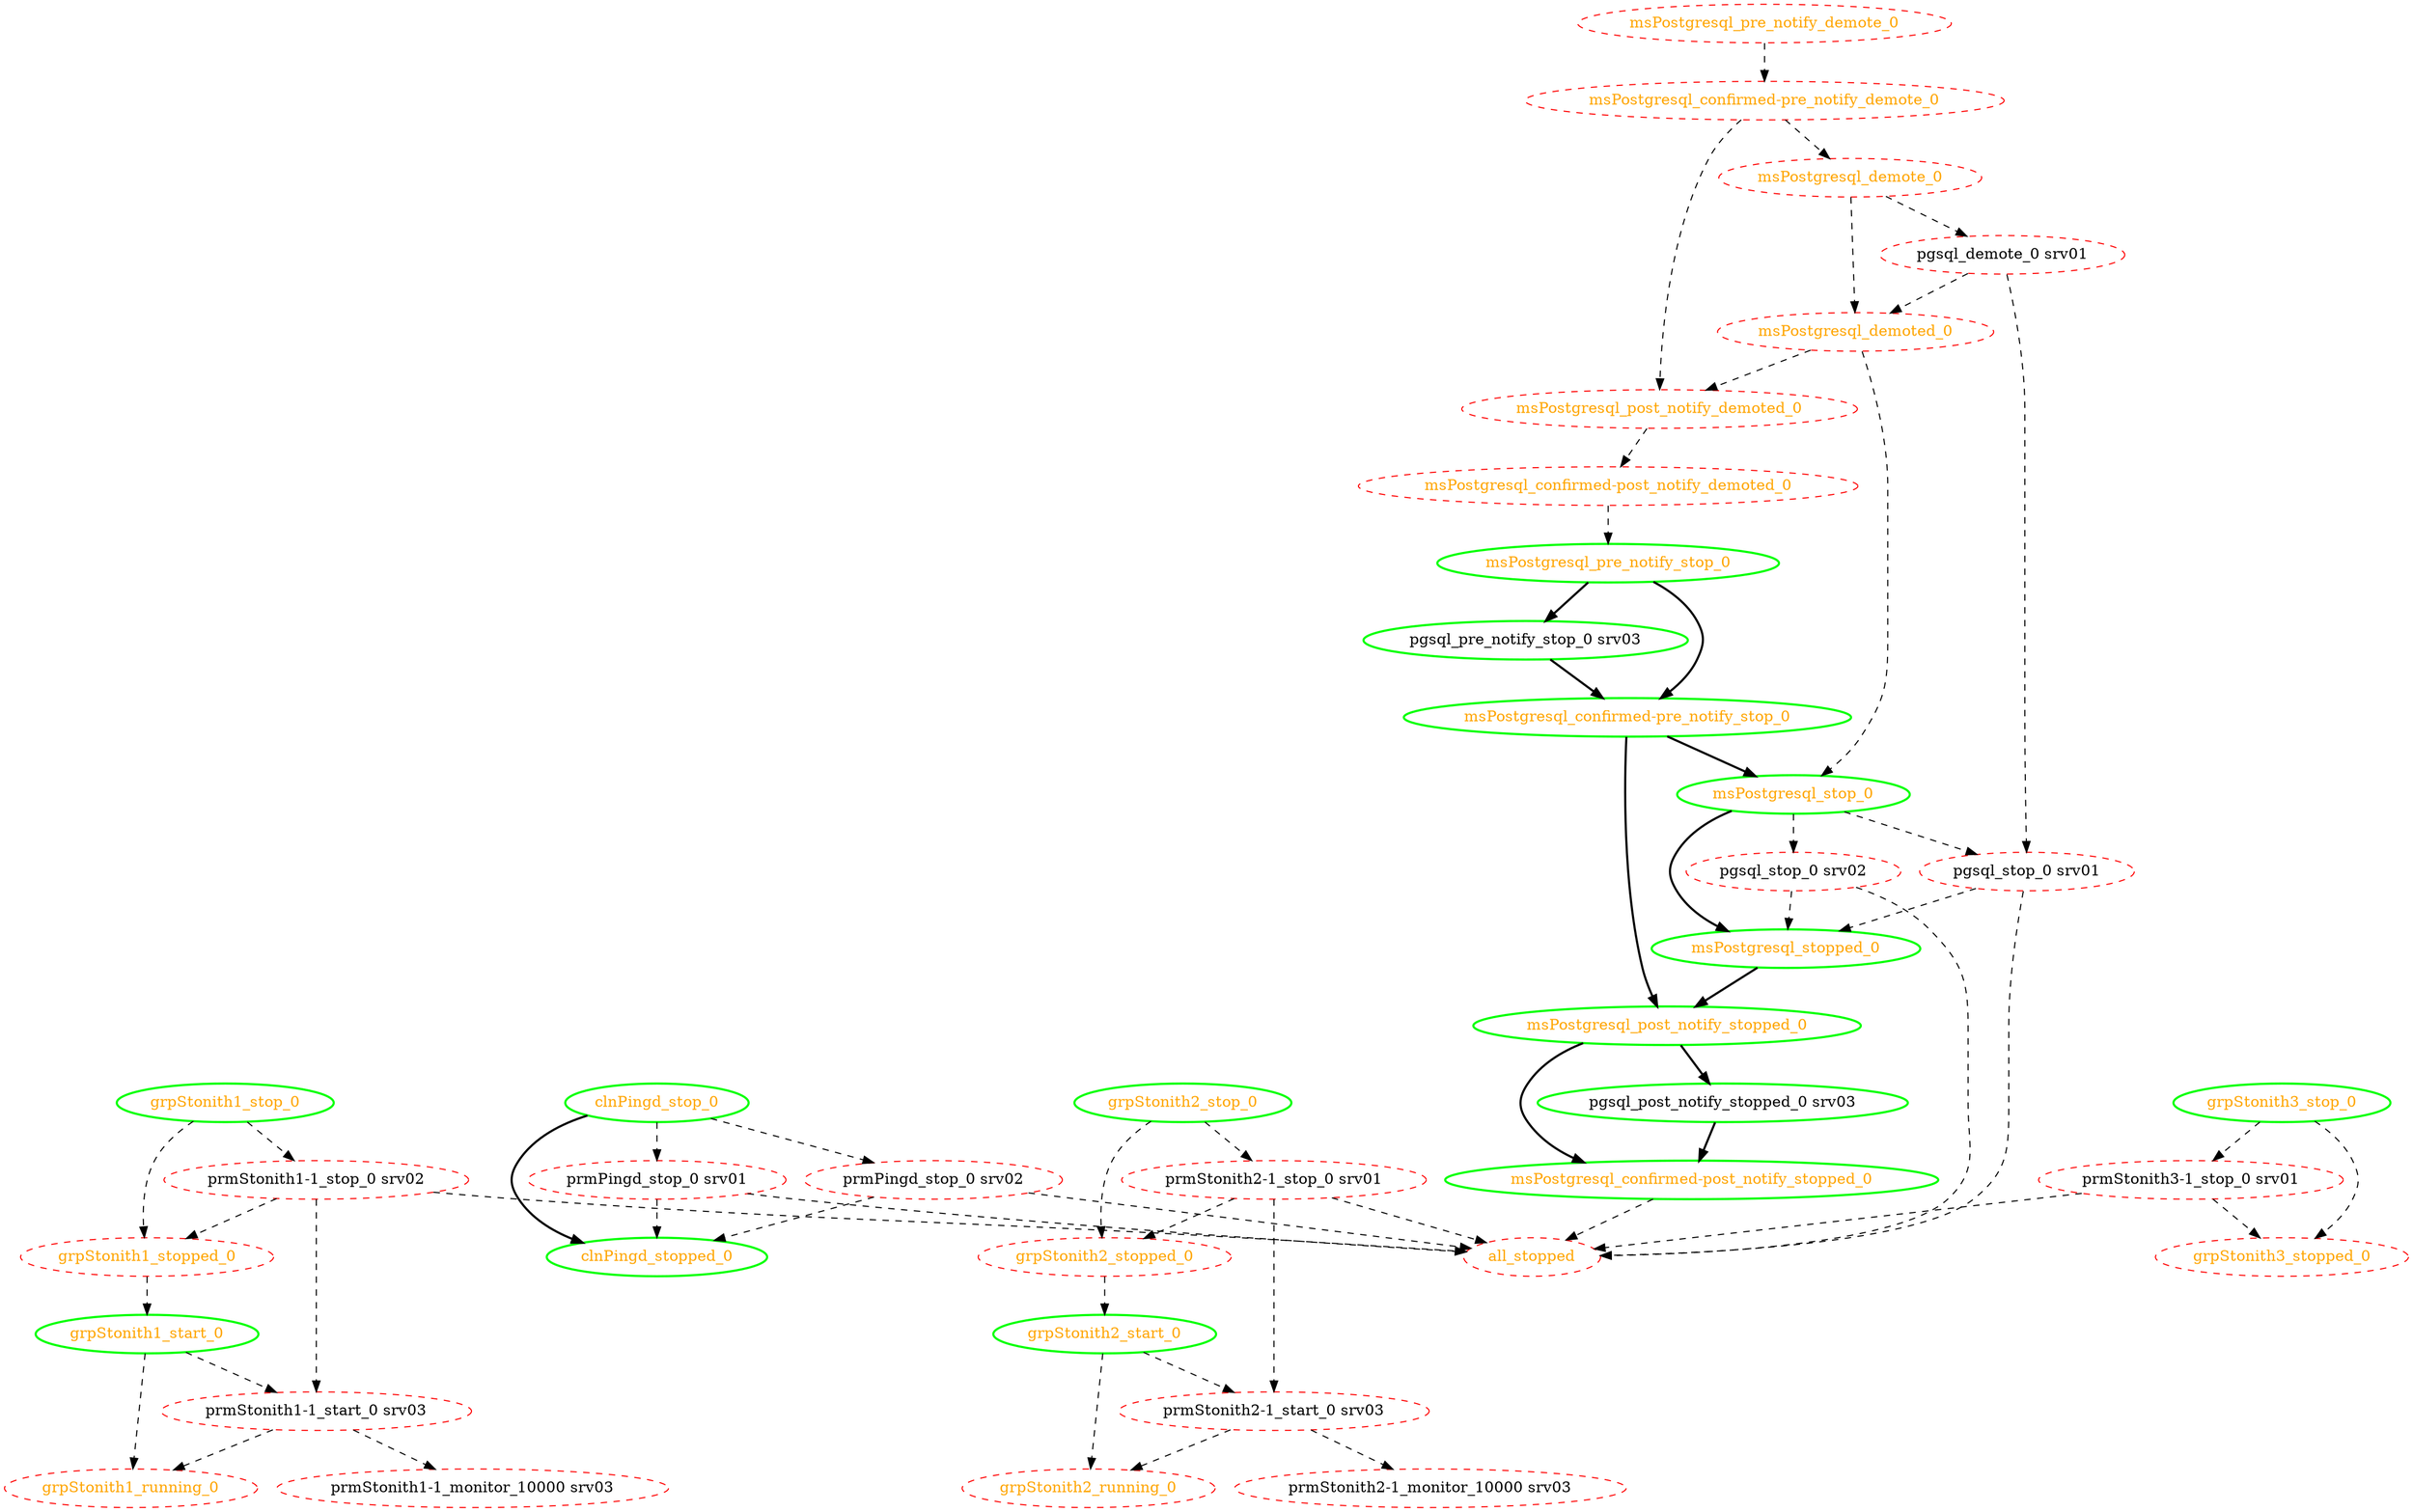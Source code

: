 digraph "g" {
"all_stopped" [ style=dashed color="red" fontcolor="orange"]
"clnPingd_stop_0" -> "clnPingd_stopped_0" [ style = bold]
"clnPingd_stop_0" -> "prmPingd_stop_0 srv01" [ style = dashed]
"clnPingd_stop_0" -> "prmPingd_stop_0 srv02" [ style = dashed]
"clnPingd_stop_0" [ style=bold color="green" fontcolor="orange"]
"clnPingd_stopped_0" [ style=bold color="green" fontcolor="orange"]
"grpStonith1_running_0" [ style=dashed color="red" fontcolor="orange"]
"grpStonith1_start_0" -> "grpStonith1_running_0" [ style = dashed]
"grpStonith1_start_0" -> "prmStonith1-1_start_0 srv03" [ style = dashed]
"grpStonith1_start_0" [ style=bold color="green" fontcolor="orange"]
"grpStonith1_stop_0" -> "grpStonith1_stopped_0" [ style = dashed]
"grpStonith1_stop_0" -> "prmStonith1-1_stop_0 srv02" [ style = dashed]
"grpStonith1_stop_0" [ style=bold color="green" fontcolor="orange"]
"grpStonith1_stopped_0" -> "grpStonith1_start_0" [ style = dashed]
"grpStonith1_stopped_0" [ style=dashed color="red" fontcolor="orange"]
"grpStonith2_running_0" [ style=dashed color="red" fontcolor="orange"]
"grpStonith2_start_0" -> "grpStonith2_running_0" [ style = dashed]
"grpStonith2_start_0" -> "prmStonith2-1_start_0 srv03" [ style = dashed]
"grpStonith2_start_0" [ style=bold color="green" fontcolor="orange"]
"grpStonith2_stop_0" -> "grpStonith2_stopped_0" [ style = dashed]
"grpStonith2_stop_0" -> "prmStonith2-1_stop_0 srv01" [ style = dashed]
"grpStonith2_stop_0" [ style=bold color="green" fontcolor="orange"]
"grpStonith2_stopped_0" -> "grpStonith2_start_0" [ style = dashed]
"grpStonith2_stopped_0" [ style=dashed color="red" fontcolor="orange"]
"grpStonith3_stop_0" -> "grpStonith3_stopped_0" [ style = dashed]
"grpStonith3_stop_0" -> "prmStonith3-1_stop_0 srv01" [ style = dashed]
"grpStonith3_stop_0" [ style=bold color="green" fontcolor="orange"]
"grpStonith3_stopped_0" [ style=dashed color="red" fontcolor="orange"]
"msPostgresql_confirmed-post_notify_demoted_0" -> "msPostgresql_pre_notify_stop_0" [ style = dashed]
"msPostgresql_confirmed-post_notify_demoted_0" [ style=dashed color="red" fontcolor="orange"]
"msPostgresql_confirmed-post_notify_stopped_0" -> "all_stopped" [ style = dashed]
"msPostgresql_confirmed-post_notify_stopped_0" [ style=bold color="green" fontcolor="orange"]
"msPostgresql_confirmed-pre_notify_demote_0" -> "msPostgresql_demote_0" [ style = dashed]
"msPostgresql_confirmed-pre_notify_demote_0" -> "msPostgresql_post_notify_demoted_0" [ style = dashed]
"msPostgresql_confirmed-pre_notify_demote_0" [ style=dashed color="red" fontcolor="orange"]
"msPostgresql_confirmed-pre_notify_stop_0" -> "msPostgresql_post_notify_stopped_0" [ style = bold]
"msPostgresql_confirmed-pre_notify_stop_0" -> "msPostgresql_stop_0" [ style = bold]
"msPostgresql_confirmed-pre_notify_stop_0" [ style=bold color="green" fontcolor="orange"]
"msPostgresql_demote_0" -> "msPostgresql_demoted_0" [ style = dashed]
"msPostgresql_demote_0" -> "pgsql_demote_0 srv01" [ style = dashed]
"msPostgresql_demote_0" [ style=dashed color="red" fontcolor="orange"]
"msPostgresql_demoted_0" -> "msPostgresql_post_notify_demoted_0" [ style = dashed]
"msPostgresql_demoted_0" -> "msPostgresql_stop_0" [ style = dashed]
"msPostgresql_demoted_0" [ style=dashed color="red" fontcolor="orange"]
"msPostgresql_post_notify_demoted_0" -> "msPostgresql_confirmed-post_notify_demoted_0" [ style = dashed]
"msPostgresql_post_notify_demoted_0" [ style=dashed color="red" fontcolor="orange"]
"msPostgresql_post_notify_stopped_0" -> "msPostgresql_confirmed-post_notify_stopped_0" [ style = bold]
"msPostgresql_post_notify_stopped_0" -> "pgsql_post_notify_stopped_0 srv03" [ style = bold]
"msPostgresql_post_notify_stopped_0" [ style=bold color="green" fontcolor="orange"]
"msPostgresql_pre_notify_demote_0" -> "msPostgresql_confirmed-pre_notify_demote_0" [ style = dashed]
"msPostgresql_pre_notify_demote_0" [ style=dashed color="red" fontcolor="orange"]
"msPostgresql_pre_notify_stop_0" -> "msPostgresql_confirmed-pre_notify_stop_0" [ style = bold]
"msPostgresql_pre_notify_stop_0" -> "pgsql_pre_notify_stop_0 srv03" [ style = bold]
"msPostgresql_pre_notify_stop_0" [ style=bold color="green" fontcolor="orange"]
"msPostgresql_stop_0" -> "msPostgresql_stopped_0" [ style = bold]
"msPostgresql_stop_0" -> "pgsql_stop_0 srv01" [ style = dashed]
"msPostgresql_stop_0" -> "pgsql_stop_0 srv02" [ style = dashed]
"msPostgresql_stop_0" [ style=bold color="green" fontcolor="orange"]
"msPostgresql_stopped_0" -> "msPostgresql_post_notify_stopped_0" [ style = bold]
"msPostgresql_stopped_0" [ style=bold color="green" fontcolor="orange"]
"pgsql_demote_0 srv01" -> "msPostgresql_demoted_0" [ style = dashed]
"pgsql_demote_0 srv01" -> "pgsql_stop_0 srv01" [ style = dashed]
"pgsql_demote_0 srv01" [ style=dashed color="red" fontcolor="black"]
"pgsql_post_notify_stopped_0 srv03" -> "msPostgresql_confirmed-post_notify_stopped_0" [ style = bold]
"pgsql_post_notify_stopped_0 srv03" [ style=bold color="green" fontcolor="black"]
"pgsql_pre_notify_stop_0 srv03" -> "msPostgresql_confirmed-pre_notify_stop_0" [ style = bold]
"pgsql_pre_notify_stop_0 srv03" [ style=bold color="green" fontcolor="black"]
"pgsql_stop_0 srv01" -> "all_stopped" [ style = dashed]
"pgsql_stop_0 srv01" -> "msPostgresql_stopped_0" [ style = dashed]
"pgsql_stop_0 srv01" [ style=dashed color="red" fontcolor="black"]
"pgsql_stop_0 srv02" -> "all_stopped" [ style = dashed]
"pgsql_stop_0 srv02" -> "msPostgresql_stopped_0" [ style = dashed]
"pgsql_stop_0 srv02" [ style=dashed color="red" fontcolor="black"]
"prmPingd_stop_0 srv01" -> "all_stopped" [ style = dashed]
"prmPingd_stop_0 srv01" -> "clnPingd_stopped_0" [ style = dashed]
"prmPingd_stop_0 srv01" [ style=dashed color="red" fontcolor="black"]
"prmPingd_stop_0 srv02" -> "all_stopped" [ style = dashed]
"prmPingd_stop_0 srv02" -> "clnPingd_stopped_0" [ style = dashed]
"prmPingd_stop_0 srv02" [ style=dashed color="red" fontcolor="black"]
"prmStonith1-1_monitor_10000 srv03" [ style=dashed color="red" fontcolor="black"]
"prmStonith1-1_start_0 srv03" -> "grpStonith1_running_0" [ style = dashed]
"prmStonith1-1_start_0 srv03" -> "prmStonith1-1_monitor_10000 srv03" [ style = dashed]
"prmStonith1-1_start_0 srv03" [ style=dashed color="red" fontcolor="black"]
"prmStonith1-1_stop_0 srv02" -> "all_stopped" [ style = dashed]
"prmStonith1-1_stop_0 srv02" -> "grpStonith1_stopped_0" [ style = dashed]
"prmStonith1-1_stop_0 srv02" -> "prmStonith1-1_start_0 srv03" [ style = dashed]
"prmStonith1-1_stop_0 srv02" [ style=dashed color="red" fontcolor="black"]
"prmStonith2-1_monitor_10000 srv03" [ style=dashed color="red" fontcolor="black"]
"prmStonith2-1_start_0 srv03" -> "grpStonith2_running_0" [ style = dashed]
"prmStonith2-1_start_0 srv03" -> "prmStonith2-1_monitor_10000 srv03" [ style = dashed]
"prmStonith2-1_start_0 srv03" [ style=dashed color="red" fontcolor="black"]
"prmStonith2-1_stop_0 srv01" -> "all_stopped" [ style = dashed]
"prmStonith2-1_stop_0 srv01" -> "grpStonith2_stopped_0" [ style = dashed]
"prmStonith2-1_stop_0 srv01" -> "prmStonith2-1_start_0 srv03" [ style = dashed]
"prmStonith2-1_stop_0 srv01" [ style=dashed color="red" fontcolor="black"]
"prmStonith3-1_stop_0 srv01" -> "all_stopped" [ style = dashed]
"prmStonith3-1_stop_0 srv01" -> "grpStonith3_stopped_0" [ style = dashed]
"prmStonith3-1_stop_0 srv01" [ style=dashed color="red" fontcolor="black"]
}
